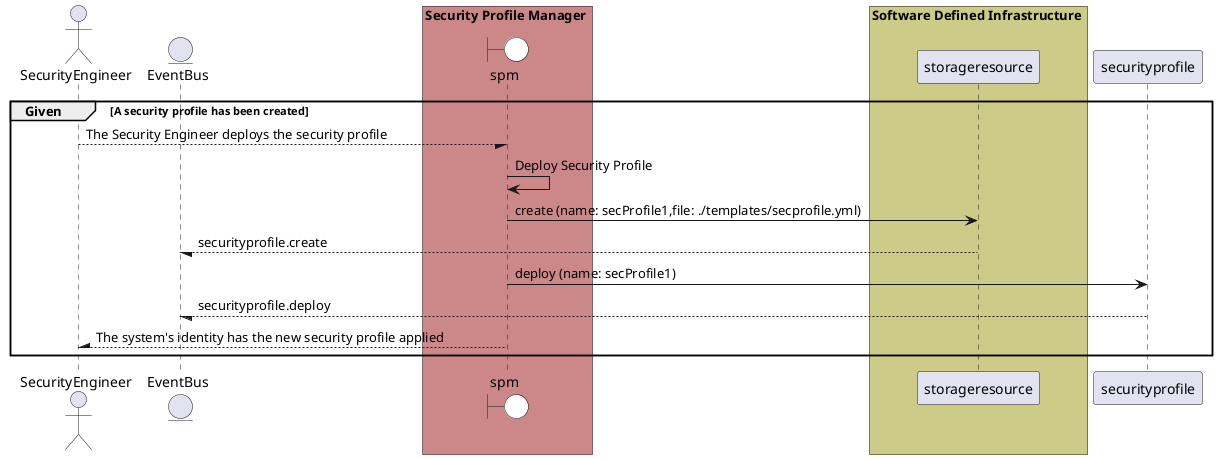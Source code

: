 @startuml


actor "SecurityEngineer"


entity EventBus

box Security Profile Manager #cc8888
    boundary spm #white
end box


box Software Defined Infrastructure #cccc88
            participant storageresource
    end box

box Security Profile Manager #cc8888
    end box

group Given [A security profile has been created]

"SecurityEngineer" --/ spm: The Security Engineer deploys the security profile
"spm" -> spm: Deploy Security Profile

    spm -> "storageresource": create (name: secProfile1,file: ./templates/secprofile.yml)

    "storageresource" --/ EventBus: securityprofile.create

    spm -> "securityprofile": deploy (name: secProfile1)

    "securityprofile" --/ EventBus: securityprofile.deploy



"SecurityEngineer" /-- spm: The system&#39;s identity has the new security profile applied


end

@enduml

